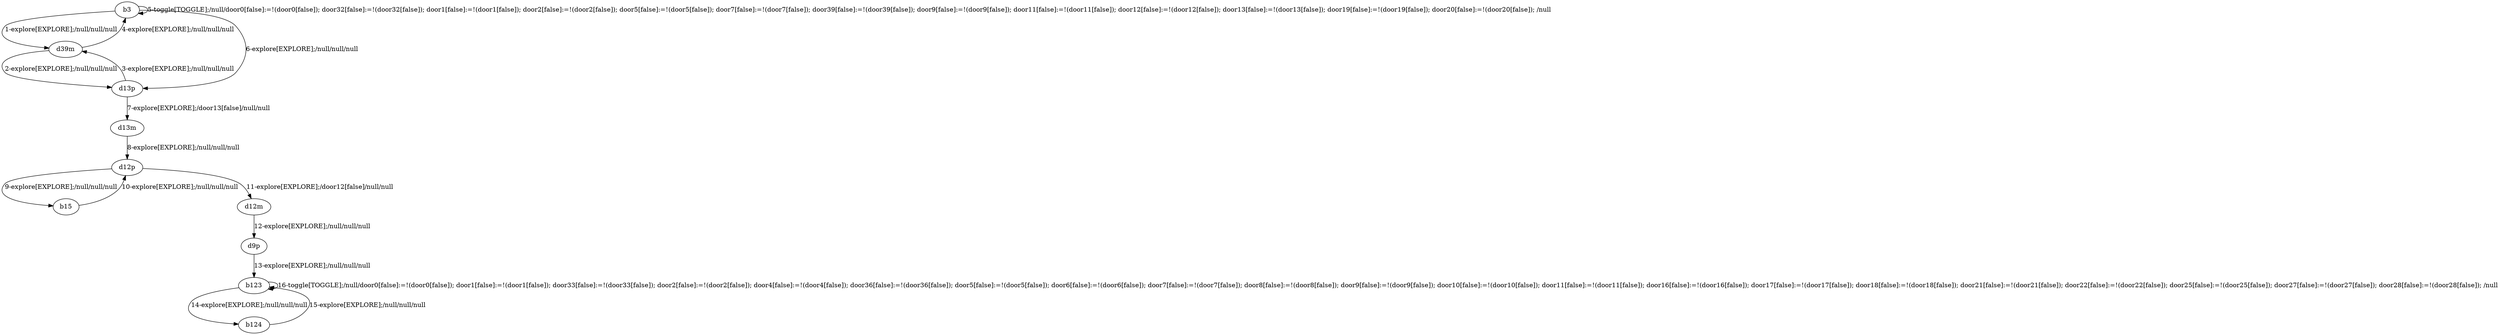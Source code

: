 # Total number of goals covered by this test: 1
# b123 --> b123

digraph g {
"b3" -> "d39m" [label = "1-explore[EXPLORE];/null/null/null"];
"d39m" -> "d13p" [label = "2-explore[EXPLORE];/null/null/null"];
"d13p" -> "d39m" [label = "3-explore[EXPLORE];/null/null/null"];
"d39m" -> "b3" [label = "4-explore[EXPLORE];/null/null/null"];
"b3" -> "b3" [label = "5-toggle[TOGGLE];/null/door0[false]:=!(door0[false]); door32[false]:=!(door32[false]); door1[false]:=!(door1[false]); door2[false]:=!(door2[false]); door5[false]:=!(door5[false]); door7[false]:=!(door7[false]); door39[false]:=!(door39[false]); door9[false]:=!(door9[false]); door11[false]:=!(door11[false]); door12[false]:=!(door12[false]); door13[false]:=!(door13[false]); door19[false]:=!(door19[false]); door20[false]:=!(door20[false]); /null"];
"b3" -> "d13p" [label = "6-explore[EXPLORE];/null/null/null"];
"d13p" -> "d13m" [label = "7-explore[EXPLORE];/door13[false]/null/null"];
"d13m" -> "d12p" [label = "8-explore[EXPLORE];/null/null/null"];
"d12p" -> "b15" [label = "9-explore[EXPLORE];/null/null/null"];
"b15" -> "d12p" [label = "10-explore[EXPLORE];/null/null/null"];
"d12p" -> "d12m" [label = "11-explore[EXPLORE];/door12[false]/null/null"];
"d12m" -> "d9p" [label = "12-explore[EXPLORE];/null/null/null"];
"d9p" -> "b123" [label = "13-explore[EXPLORE];/null/null/null"];
"b123" -> "b124" [label = "14-explore[EXPLORE];/null/null/null"];
"b124" -> "b123" [label = "15-explore[EXPLORE];/null/null/null"];
"b123" -> "b123" [label = "16-toggle[TOGGLE];/null/door0[false]:=!(door0[false]); door1[false]:=!(door1[false]); door33[false]:=!(door33[false]); door2[false]:=!(door2[false]); door4[false]:=!(door4[false]); door36[false]:=!(door36[false]); door5[false]:=!(door5[false]); door6[false]:=!(door6[false]); door7[false]:=!(door7[false]); door8[false]:=!(door8[false]); door9[false]:=!(door9[false]); door10[false]:=!(door10[false]); door11[false]:=!(door11[false]); door16[false]:=!(door16[false]); door17[false]:=!(door17[false]); door18[false]:=!(door18[false]); door21[false]:=!(door21[false]); door22[false]:=!(door22[false]); door25[false]:=!(door25[false]); door27[false]:=!(door27[false]); door28[false]:=!(door28[false]); /null"];
}
